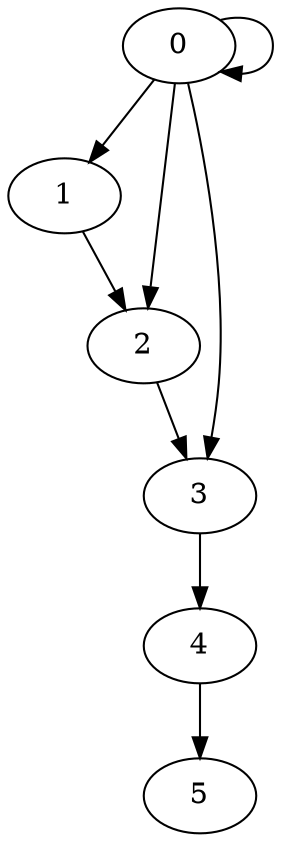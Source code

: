 digraph G {
    n0 [label="0"]
    n1 [label="1"]
    n2 [label="2"]
    n3 [label="3"]
    n4 [label="4"]
    n5 [label="5"]

    n0 -> n1
    n1 -> n2
    n2 -> n3
    n3 -> n4
    n4 -> n5

    # reflexive
    n0 -> n0

    # transitive
    n0 -> n2
    n0 -> n3


}